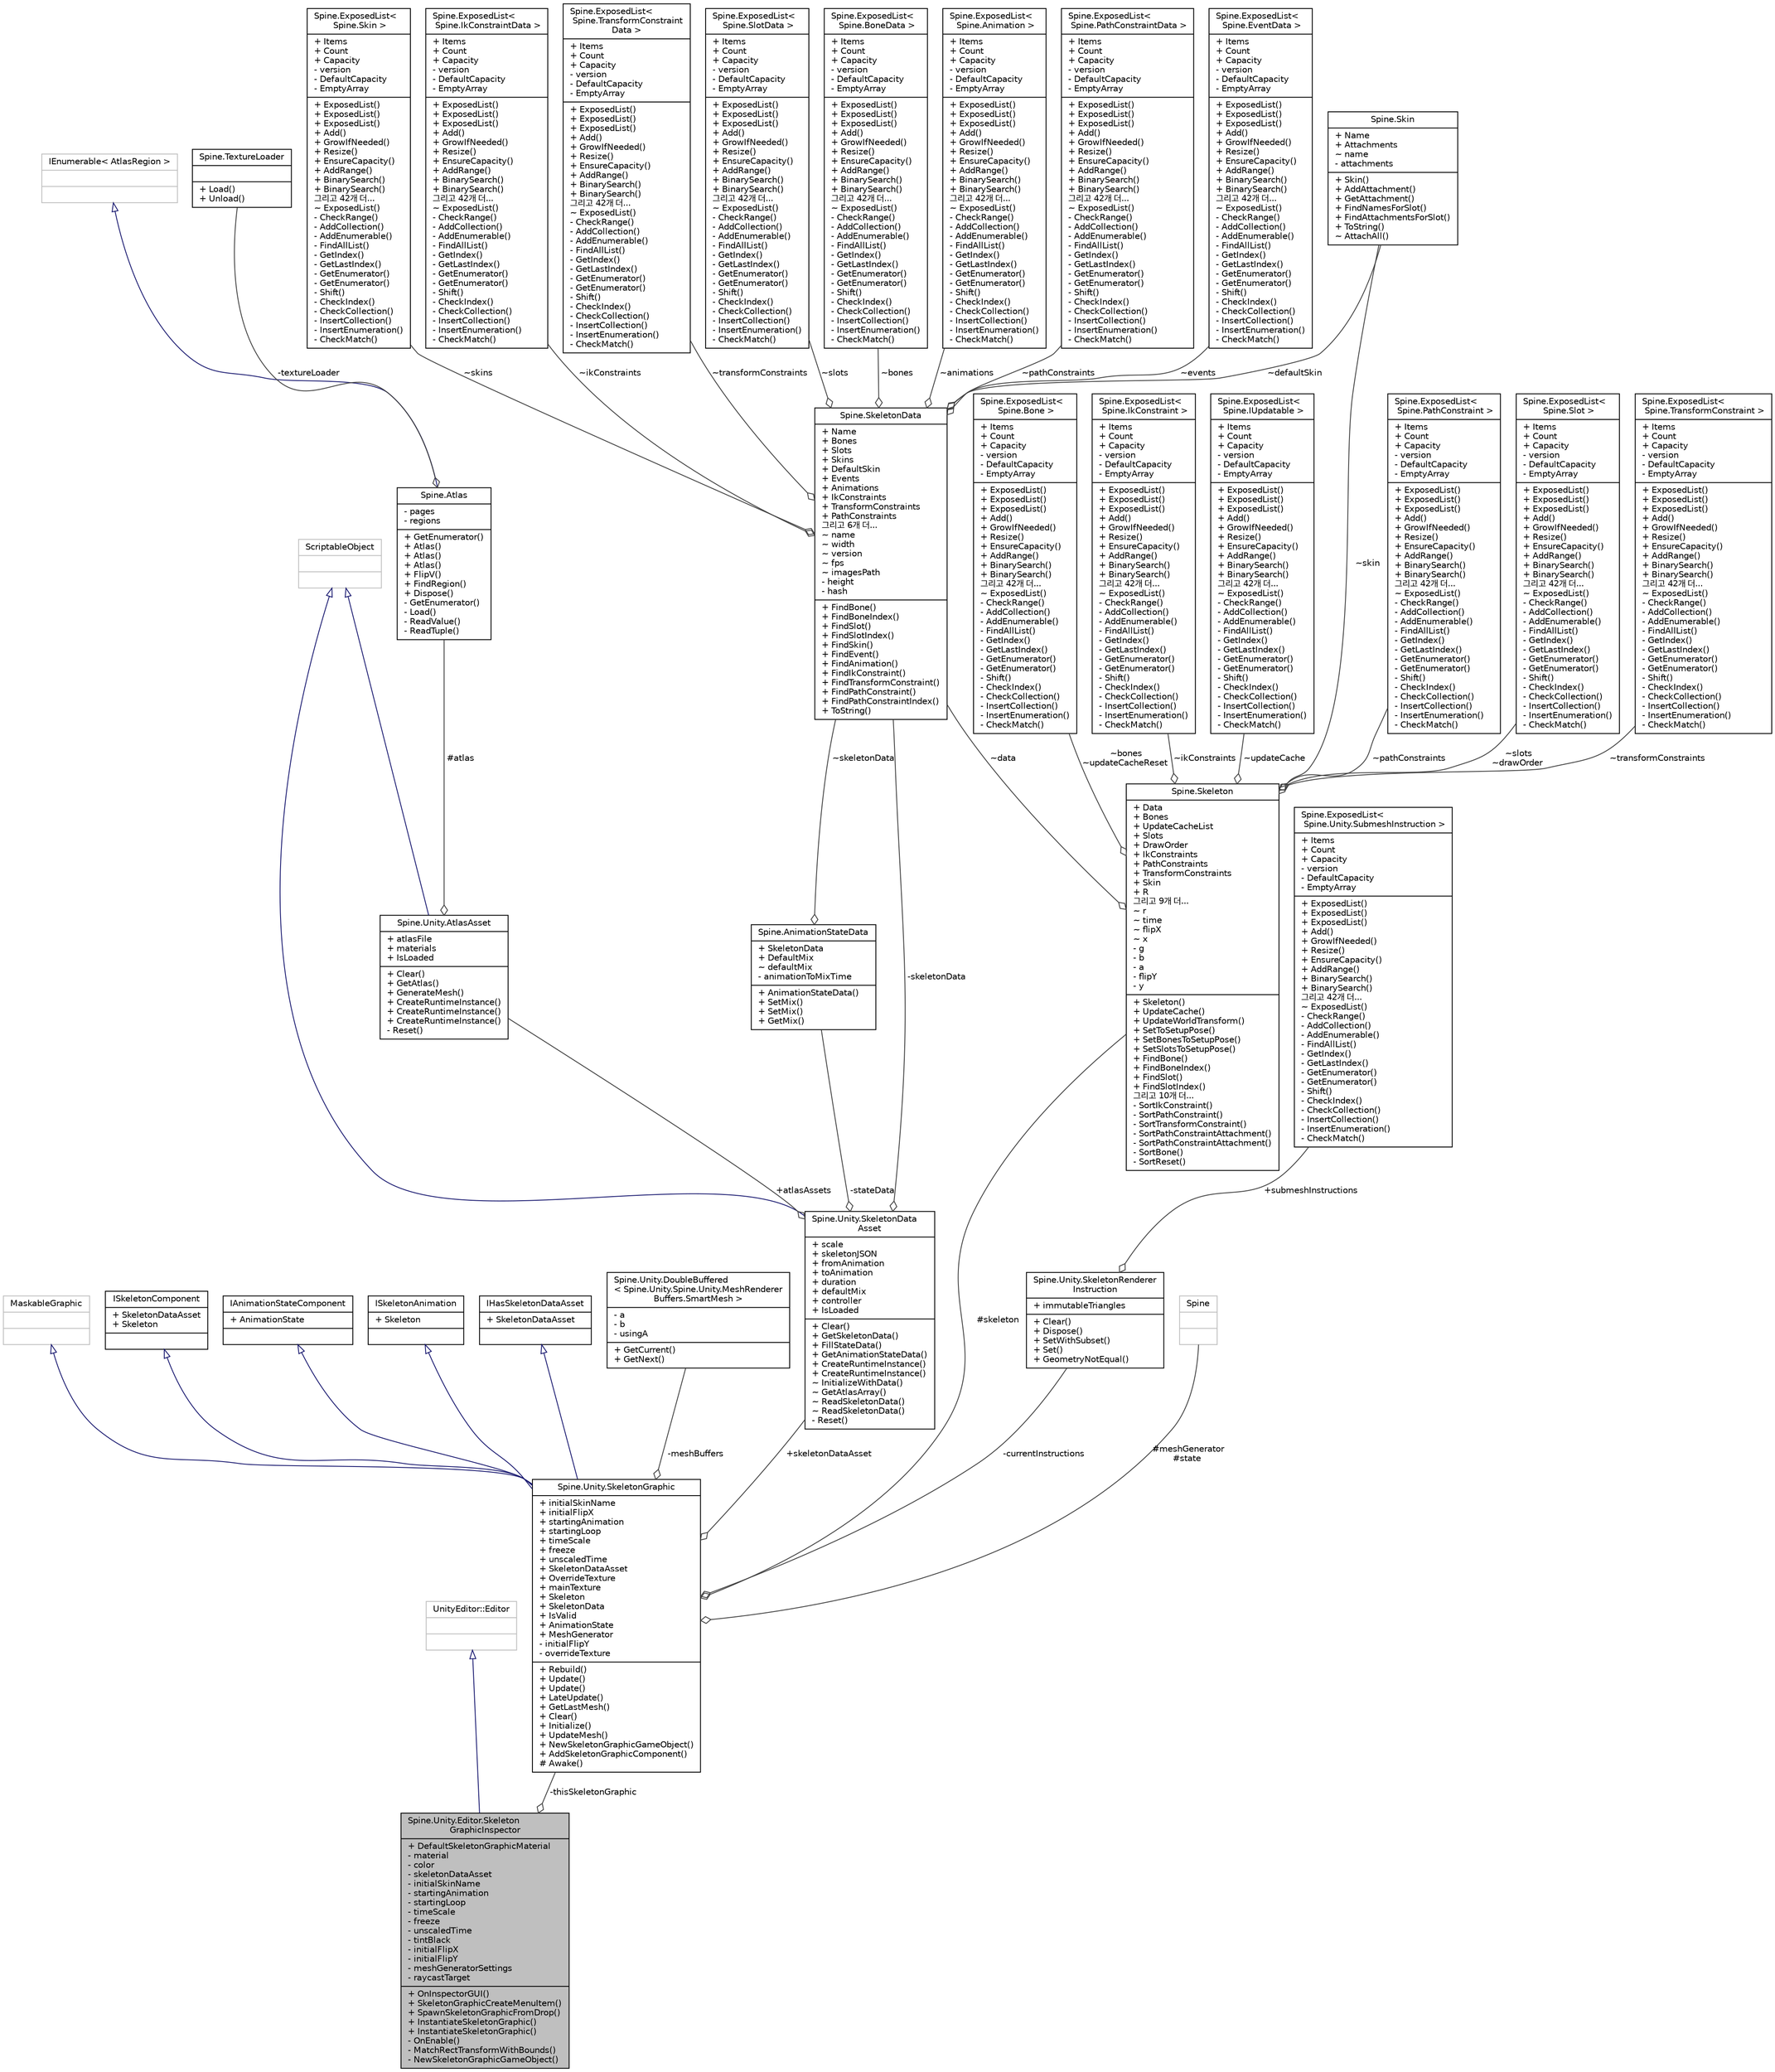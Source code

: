 digraph "Spine.Unity.Editor.SkeletonGraphicInspector"
{
 // LATEX_PDF_SIZE
  edge [fontname="Helvetica",fontsize="10",labelfontname="Helvetica",labelfontsize="10"];
  node [fontname="Helvetica",fontsize="10",shape=record];
  Node1 [label="{Spine.Unity.Editor.Skeleton\lGraphicInspector\n|+ DefaultSkeletonGraphicMaterial\l- material\l- color\l- skeletonDataAsset\l- initialSkinName\l- startingAnimation\l- startingLoop\l- timeScale\l- freeze\l- unscaledTime\l- tintBlack\l- initialFlipX\l- initialFlipY\l- meshGeneratorSettings\l- raycastTarget\l|+ OnInspectorGUI()\l+ SkeletonGraphicCreateMenuItem()\l+ SpawnSkeletonGraphicFromDrop()\l+ InstantiateSkeletonGraphic()\l+ InstantiateSkeletonGraphic()\l- OnEnable()\l- MatchRectTransformWithBounds()\l- NewSkeletonGraphicGameObject()\l}",height=0.2,width=0.4,color="black", fillcolor="grey75", style="filled", fontcolor="black",tooltip=" "];
  Node2 -> Node1 [dir="back",color="midnightblue",fontsize="10",style="solid",arrowtail="onormal",fontname="Helvetica"];
  Node2 [label="{UnityEditor::Editor\n||}",height=0.2,width=0.4,color="grey75", fillcolor="white", style="filled",tooltip=" "];
  Node3 -> Node1 [color="grey25",fontsize="10",style="solid",label=" -thisSkeletonGraphic" ,arrowhead="odiamond",fontname="Helvetica"];
  Node3 [label="{Spine.Unity.SkeletonGraphic\n|+ initialSkinName\l+ initialFlipX\l+ startingAnimation\l+ startingLoop\l+ timeScale\l+ freeze\l+ unscaledTime\l+ SkeletonDataAsset\l+ OverrideTexture\l+ mainTexture\l+ Skeleton\l+ SkeletonData\l+ IsValid\l+ AnimationState\l+ MeshGenerator\l- initialFlipY\l- overrideTexture\l|+ Rebuild()\l+ Update()\l+ Update()\l+ LateUpdate()\l+ GetLastMesh()\l+ Clear()\l+ Initialize()\l+ UpdateMesh()\l+ NewSkeletonGraphicGameObject()\l+ AddSkeletonGraphicComponent()\l# Awake()\l}",height=0.2,width=0.4,color="black", fillcolor="white", style="filled",URL="$class_spine_1_1_unity_1_1_skeleton_graphic.html",tooltip=" "];
  Node4 -> Node3 [dir="back",color="midnightblue",fontsize="10",style="solid",arrowtail="onormal",fontname="Helvetica"];
  Node4 [label="{MaskableGraphic\n||}",height=0.2,width=0.4,color="grey75", fillcolor="white", style="filled",tooltip=" "];
  Node5 -> Node3 [dir="back",color="midnightblue",fontsize="10",style="solid",arrowtail="onormal",fontname="Helvetica"];
  Node5 [label="{ISkeletonComponent\n|+ SkeletonDataAsset\l+ Skeleton\l|}",height=0.2,width=0.4,color="black", fillcolor="white", style="filled",URL="$interface_spine_1_1_unity_1_1_i_skeleton_component.html",tooltip="A Spine-Unity Component that manages a Spine.Skeleton instance, instantiated from a SkeletonDataAsset..."];
  Node6 -> Node3 [dir="back",color="midnightblue",fontsize="10",style="solid",arrowtail="onormal",fontname="Helvetica"];
  Node6 [label="{IAnimationStateComponent\n|+ AnimationState\l|}",height=0.2,width=0.4,color="black", fillcolor="white", style="filled",URL="$interface_spine_1_1_unity_1_1_i_animation_state_component.html",tooltip="A Spine-Unity Component that uses a Spine.AnimationState to animate its skeleton."];
  Node7 -> Node3 [dir="back",color="midnightblue",fontsize="10",style="solid",arrowtail="onormal",fontname="Helvetica"];
  Node7 [label="{ISkeletonAnimation\n|+ Skeleton\l|}",height=0.2,width=0.4,color="black", fillcolor="white", style="filled",URL="$interface_spine_1_1_unity_1_1_i_skeleton_animation.html",tooltip="A Spine-Unity Component that animates a Skeleton but not necessarily with a Spine...."];
  Node8 -> Node3 [dir="back",color="midnightblue",fontsize="10",style="solid",arrowtail="onormal",fontname="Helvetica"];
  Node8 [label="{IHasSkeletonDataAsset\n|+ SkeletonDataAsset\l|}",height=0.2,width=0.4,color="black", fillcolor="white", style="filled",URL="$interface_spine_1_1_unity_1_1_i_has_skeleton_data_asset.html",tooltip="Holds a reference to a SkeletonDataAsset."];
  Node9 -> Node3 [color="grey25",fontsize="10",style="solid",label=" -meshBuffers" ,arrowhead="odiamond",fontname="Helvetica"];
  Node9 [label="{Spine.Unity.DoubleBuffered\l\< Spine.Unity.Spine.Unity.MeshRenderer\lBuffers.SmartMesh \>\n|- a\l- b\l- usingA\l|+ GetCurrent()\l+ GetNext()\l}",height=0.2,width=0.4,color="black", fillcolor="white", style="filled",URL="$class_spine_1_1_unity_1_1_double_buffered.html",tooltip=" "];
  Node10 -> Node3 [color="grey25",fontsize="10",style="solid",label=" +skeletonDataAsset" ,arrowhead="odiamond",fontname="Helvetica"];
  Node10 [label="{Spine.Unity.SkeletonData\lAsset\n|+ scale\l+ skeletonJSON\l+ fromAnimation\l+ toAnimation\l+ duration\l+ defaultMix\l+ controller\l+ IsLoaded\l|+ Clear()\l+ GetSkeletonData()\l+ FillStateData()\l+ GetAnimationStateData()\l+ CreateRuntimeInstance()\l+ CreateRuntimeInstance()\l~ InitializeWithData()\l~ GetAtlasArray()\l~ ReadSkeletonData()\l~ ReadSkeletonData()\l- Reset()\l}",height=0.2,width=0.4,color="black", fillcolor="white", style="filled",URL="$class_spine_1_1_unity_1_1_skeleton_data_asset.html",tooltip=" "];
  Node11 -> Node10 [dir="back",color="midnightblue",fontsize="10",style="solid",arrowtail="onormal",fontname="Helvetica"];
  Node11 [label="{ScriptableObject\n||}",height=0.2,width=0.4,color="grey75", fillcolor="white", style="filled",tooltip=" "];
  Node12 -> Node10 [color="grey25",fontsize="10",style="solid",label=" -stateData" ,arrowhead="odiamond",fontname="Helvetica"];
  Node12 [label="{Spine.AnimationStateData\n|+ SkeletonData\l+ DefaultMix\l~ defaultMix\l- animationToMixTime\l|+ AnimationStateData()\l+ SetMix()\l+ SetMix()\l+ GetMix()\l}",height=0.2,width=0.4,color="black", fillcolor="white", style="filled",URL="$class_spine_1_1_animation_state_data.html",tooltip="Stores mix (crossfade) durations to be applied when AnimationState animations are changed."];
  Node13 -> Node12 [color="grey25",fontsize="10",style="solid",label=" ~skeletonData" ,arrowhead="odiamond",fontname="Helvetica"];
  Node13 [label="{Spine.SkeletonData\n|+ Name\l+ Bones\l+ Slots\l+ Skins\l+ DefaultSkin\l+ Events\l+ Animations\l+ IkConstraints\l+ TransformConstraints\l+ PathConstraints\l그리고 6개 더...\l~ name\l~ width\l~ version\l~ fps\l~ imagesPath\l- height\l- hash\l|+ FindBone()\l+ FindBoneIndex()\l+ FindSlot()\l+ FindSlotIndex()\l+ FindSkin()\l+ FindEvent()\l+ FindAnimation()\l+ FindIkConstraint()\l+ FindTransformConstraint()\l+ FindPathConstraint()\l+ FindPathConstraintIndex()\l+ ToString()\l}",height=0.2,width=0.4,color="black", fillcolor="white", style="filled",URL="$class_spine_1_1_skeleton_data.html",tooltip="Stores the setup pose and all of the stateless data for a skeleton."];
  Node14 -> Node13 [color="grey25",fontsize="10",style="solid",label=" ~animations" ,arrowhead="odiamond",fontname="Helvetica"];
  Node14 [label="{Spine.ExposedList\<\l Spine.Animation \>\n|+ Items\l+ Count\l+ Capacity\l- version\l- DefaultCapacity\l- EmptyArray\l|+ ExposedList()\l+ ExposedList()\l+ ExposedList()\l+ Add()\l+ GrowIfNeeded()\l+ Resize()\l+ EnsureCapacity()\l+ AddRange()\l+ BinarySearch()\l+ BinarySearch()\l그리고 42개 더...\l~ ExposedList()\l- CheckRange()\l- AddCollection()\l- AddEnumerable()\l- FindAllList()\l- GetIndex()\l- GetLastIndex()\l- GetEnumerator()\l- GetEnumerator()\l- Shift()\l- CheckIndex()\l- CheckCollection()\l- InsertCollection()\l- InsertEnumeration()\l- CheckMatch()\l}",height=0.2,width=0.4,color="black", fillcolor="white", style="filled",URL="$class_spine_1_1_exposed_list.html",tooltip=" "];
  Node15 -> Node13 [color="grey25",fontsize="10",style="solid",label=" ~pathConstraints" ,arrowhead="odiamond",fontname="Helvetica"];
  Node15 [label="{Spine.ExposedList\<\l Spine.PathConstraintData \>\n|+ Items\l+ Count\l+ Capacity\l- version\l- DefaultCapacity\l- EmptyArray\l|+ ExposedList()\l+ ExposedList()\l+ ExposedList()\l+ Add()\l+ GrowIfNeeded()\l+ Resize()\l+ EnsureCapacity()\l+ AddRange()\l+ BinarySearch()\l+ BinarySearch()\l그리고 42개 더...\l~ ExposedList()\l- CheckRange()\l- AddCollection()\l- AddEnumerable()\l- FindAllList()\l- GetIndex()\l- GetLastIndex()\l- GetEnumerator()\l- GetEnumerator()\l- Shift()\l- CheckIndex()\l- CheckCollection()\l- InsertCollection()\l- InsertEnumeration()\l- CheckMatch()\l}",height=0.2,width=0.4,color="black", fillcolor="white", style="filled",URL="$class_spine_1_1_exposed_list.html",tooltip=" "];
  Node16 -> Node13 [color="grey25",fontsize="10",style="solid",label=" ~events" ,arrowhead="odiamond",fontname="Helvetica"];
  Node16 [label="{Spine.ExposedList\<\l Spine.EventData \>\n|+ Items\l+ Count\l+ Capacity\l- version\l- DefaultCapacity\l- EmptyArray\l|+ ExposedList()\l+ ExposedList()\l+ ExposedList()\l+ Add()\l+ GrowIfNeeded()\l+ Resize()\l+ EnsureCapacity()\l+ AddRange()\l+ BinarySearch()\l+ BinarySearch()\l그리고 42개 더...\l~ ExposedList()\l- CheckRange()\l- AddCollection()\l- AddEnumerable()\l- FindAllList()\l- GetIndex()\l- GetLastIndex()\l- GetEnumerator()\l- GetEnumerator()\l- Shift()\l- CheckIndex()\l- CheckCollection()\l- InsertCollection()\l- InsertEnumeration()\l- CheckMatch()\l}",height=0.2,width=0.4,color="black", fillcolor="white", style="filled",URL="$class_spine_1_1_exposed_list.html",tooltip=" "];
  Node17 -> Node13 [color="grey25",fontsize="10",style="solid",label=" ~skins" ,arrowhead="odiamond",fontname="Helvetica"];
  Node17 [label="{Spine.ExposedList\<\l Spine.Skin \>\n|+ Items\l+ Count\l+ Capacity\l- version\l- DefaultCapacity\l- EmptyArray\l|+ ExposedList()\l+ ExposedList()\l+ ExposedList()\l+ Add()\l+ GrowIfNeeded()\l+ Resize()\l+ EnsureCapacity()\l+ AddRange()\l+ BinarySearch()\l+ BinarySearch()\l그리고 42개 더...\l~ ExposedList()\l- CheckRange()\l- AddCollection()\l- AddEnumerable()\l- FindAllList()\l- GetIndex()\l- GetLastIndex()\l- GetEnumerator()\l- GetEnumerator()\l- Shift()\l- CheckIndex()\l- CheckCollection()\l- InsertCollection()\l- InsertEnumeration()\l- CheckMatch()\l}",height=0.2,width=0.4,color="black", fillcolor="white", style="filled",URL="$class_spine_1_1_exposed_list.html",tooltip=" "];
  Node18 -> Node13 [color="grey25",fontsize="10",style="solid",label=" ~defaultSkin" ,arrowhead="odiamond",fontname="Helvetica"];
  Node18 [label="{Spine.Skin\n|+ Name\l+ Attachments\l~ name\l- attachments\l|+ Skin()\l+ AddAttachment()\l+ GetAttachment()\l+ FindNamesForSlot()\l+ FindAttachmentsForSlot()\l+ ToString()\l~ AttachAll()\l}",height=0.2,width=0.4,color="black", fillcolor="white", style="filled",URL="$class_spine_1_1_skin.html",tooltip="Stores attachments by slot index and attachment name."];
  Node19 -> Node13 [color="grey25",fontsize="10",style="solid",label=" ~ikConstraints" ,arrowhead="odiamond",fontname="Helvetica"];
  Node19 [label="{Spine.ExposedList\<\l Spine.IkConstraintData \>\n|+ Items\l+ Count\l+ Capacity\l- version\l- DefaultCapacity\l- EmptyArray\l|+ ExposedList()\l+ ExposedList()\l+ ExposedList()\l+ Add()\l+ GrowIfNeeded()\l+ Resize()\l+ EnsureCapacity()\l+ AddRange()\l+ BinarySearch()\l+ BinarySearch()\l그리고 42개 더...\l~ ExposedList()\l- CheckRange()\l- AddCollection()\l- AddEnumerable()\l- FindAllList()\l- GetIndex()\l- GetLastIndex()\l- GetEnumerator()\l- GetEnumerator()\l- Shift()\l- CheckIndex()\l- CheckCollection()\l- InsertCollection()\l- InsertEnumeration()\l- CheckMatch()\l}",height=0.2,width=0.4,color="black", fillcolor="white", style="filled",URL="$class_spine_1_1_exposed_list.html",tooltip=" "];
  Node20 -> Node13 [color="grey25",fontsize="10",style="solid",label=" ~transformConstraints" ,arrowhead="odiamond",fontname="Helvetica"];
  Node20 [label="{Spine.ExposedList\<\l Spine.TransformConstraint\lData \>\n|+ Items\l+ Count\l+ Capacity\l- version\l- DefaultCapacity\l- EmptyArray\l|+ ExposedList()\l+ ExposedList()\l+ ExposedList()\l+ Add()\l+ GrowIfNeeded()\l+ Resize()\l+ EnsureCapacity()\l+ AddRange()\l+ BinarySearch()\l+ BinarySearch()\l그리고 42개 더...\l~ ExposedList()\l- CheckRange()\l- AddCollection()\l- AddEnumerable()\l- FindAllList()\l- GetIndex()\l- GetLastIndex()\l- GetEnumerator()\l- GetEnumerator()\l- Shift()\l- CheckIndex()\l- CheckCollection()\l- InsertCollection()\l- InsertEnumeration()\l- CheckMatch()\l}",height=0.2,width=0.4,color="black", fillcolor="white", style="filled",URL="$class_spine_1_1_exposed_list.html",tooltip=" "];
  Node21 -> Node13 [color="grey25",fontsize="10",style="solid",label=" ~slots" ,arrowhead="odiamond",fontname="Helvetica"];
  Node21 [label="{Spine.ExposedList\<\l Spine.SlotData \>\n|+ Items\l+ Count\l+ Capacity\l- version\l- DefaultCapacity\l- EmptyArray\l|+ ExposedList()\l+ ExposedList()\l+ ExposedList()\l+ Add()\l+ GrowIfNeeded()\l+ Resize()\l+ EnsureCapacity()\l+ AddRange()\l+ BinarySearch()\l+ BinarySearch()\l그리고 42개 더...\l~ ExposedList()\l- CheckRange()\l- AddCollection()\l- AddEnumerable()\l- FindAllList()\l- GetIndex()\l- GetLastIndex()\l- GetEnumerator()\l- GetEnumerator()\l- Shift()\l- CheckIndex()\l- CheckCollection()\l- InsertCollection()\l- InsertEnumeration()\l- CheckMatch()\l}",height=0.2,width=0.4,color="black", fillcolor="white", style="filled",URL="$class_spine_1_1_exposed_list.html",tooltip=" "];
  Node22 -> Node13 [color="grey25",fontsize="10",style="solid",label=" ~bones" ,arrowhead="odiamond",fontname="Helvetica"];
  Node22 [label="{Spine.ExposedList\<\l Spine.BoneData \>\n|+ Items\l+ Count\l+ Capacity\l- version\l- DefaultCapacity\l- EmptyArray\l|+ ExposedList()\l+ ExposedList()\l+ ExposedList()\l+ Add()\l+ GrowIfNeeded()\l+ Resize()\l+ EnsureCapacity()\l+ AddRange()\l+ BinarySearch()\l+ BinarySearch()\l그리고 42개 더...\l~ ExposedList()\l- CheckRange()\l- AddCollection()\l- AddEnumerable()\l- FindAllList()\l- GetIndex()\l- GetLastIndex()\l- GetEnumerator()\l- GetEnumerator()\l- Shift()\l- CheckIndex()\l- CheckCollection()\l- InsertCollection()\l- InsertEnumeration()\l- CheckMatch()\l}",height=0.2,width=0.4,color="black", fillcolor="white", style="filled",URL="$class_spine_1_1_exposed_list.html",tooltip=" "];
  Node13 -> Node10 [color="grey25",fontsize="10",style="solid",label=" -skeletonData" ,arrowhead="odiamond",fontname="Helvetica"];
  Node23 -> Node10 [color="grey25",fontsize="10",style="solid",label=" +atlasAssets" ,arrowhead="odiamond",fontname="Helvetica"];
  Node23 [label="{Spine.Unity.AtlasAsset\n|+ atlasFile\l+ materials\l+ IsLoaded\l|+ Clear()\l+ GetAtlas()\l+ GenerateMesh()\l+ CreateRuntimeInstance()\l+ CreateRuntimeInstance()\l+ CreateRuntimeInstance()\l- Reset()\l}",height=0.2,width=0.4,color="black", fillcolor="white", style="filled",URL="$class_spine_1_1_unity_1_1_atlas_asset.html",tooltip="Loads and stores a Spine atlas and list of materials."];
  Node11 -> Node23 [dir="back",color="midnightblue",fontsize="10",style="solid",arrowtail="onormal",fontname="Helvetica"];
  Node24 -> Node23 [color="grey25",fontsize="10",style="solid",label=" #atlas" ,arrowhead="odiamond",fontname="Helvetica"];
  Node24 [label="{Spine.Atlas\n|- pages\l- regions\l|+ GetEnumerator()\l+ Atlas()\l+ Atlas()\l+ Atlas()\l+ FlipV()\l+ FindRegion()\l+ Dispose()\l- GetEnumerator()\l- Load()\l- ReadValue()\l- ReadTuple()\l}",height=0.2,width=0.4,color="black", fillcolor="white", style="filled",URL="$class_spine_1_1_atlas.html",tooltip=" "];
  Node25 -> Node24 [dir="back",color="midnightblue",fontsize="10",style="solid",arrowtail="onormal",fontname="Helvetica"];
  Node25 [label="{IEnumerable\< AtlasRegion \>\n||}",height=0.2,width=0.4,color="grey75", fillcolor="white", style="filled",tooltip=" "];
  Node26 -> Node24 [color="grey25",fontsize="10",style="solid",label=" -textureLoader" ,arrowhead="odiamond",fontname="Helvetica"];
  Node26 [label="{Spine.TextureLoader\n||+ Load()\l+ Unload()\l}",height=0.2,width=0.4,color="black", fillcolor="white", style="filled",URL="$interface_spine_1_1_texture_loader.html",tooltip=" "];
  Node27 -> Node3 [color="grey25",fontsize="10",style="solid",label=" #skeleton" ,arrowhead="odiamond",fontname="Helvetica"];
  Node27 [label="{Spine.Skeleton\n|+ Data\l+ Bones\l+ UpdateCacheList\l+ Slots\l+ DrawOrder\l+ IkConstraints\l+ PathConstraints\l+ TransformConstraints\l+ Skin\l+ R\l그리고 9개 더...\l~ r\l~ time\l~ flipX\l~ x\l- g\l- b\l- a\l- flipY\l- y\l|+ Skeleton()\l+ UpdateCache()\l+ UpdateWorldTransform()\l+ SetToSetupPose()\l+ SetBonesToSetupPose()\l+ SetSlotsToSetupPose()\l+ FindBone()\l+ FindBoneIndex()\l+ FindSlot()\l+ FindSlotIndex()\l그리고 10개 더...\l- SortIkConstraint()\l- SortPathConstraint()\l- SortTransformConstraint()\l- SortPathConstraintAttachment()\l- SortPathConstraintAttachment()\l- SortBone()\l- SortReset()\l}",height=0.2,width=0.4,color="black", fillcolor="white", style="filled",URL="$class_spine_1_1_skeleton.html",tooltip=" "];
  Node13 -> Node27 [color="grey25",fontsize="10",style="solid",label=" ~data" ,arrowhead="odiamond",fontname="Helvetica"];
  Node28 -> Node27 [color="grey25",fontsize="10",style="solid",label=" ~bones\n~updateCacheReset" ,arrowhead="odiamond",fontname="Helvetica"];
  Node28 [label="{Spine.ExposedList\<\l Spine.Bone \>\n|+ Items\l+ Count\l+ Capacity\l- version\l- DefaultCapacity\l- EmptyArray\l|+ ExposedList()\l+ ExposedList()\l+ ExposedList()\l+ Add()\l+ GrowIfNeeded()\l+ Resize()\l+ EnsureCapacity()\l+ AddRange()\l+ BinarySearch()\l+ BinarySearch()\l그리고 42개 더...\l~ ExposedList()\l- CheckRange()\l- AddCollection()\l- AddEnumerable()\l- FindAllList()\l- GetIndex()\l- GetLastIndex()\l- GetEnumerator()\l- GetEnumerator()\l- Shift()\l- CheckIndex()\l- CheckCollection()\l- InsertCollection()\l- InsertEnumeration()\l- CheckMatch()\l}",height=0.2,width=0.4,color="black", fillcolor="white", style="filled",URL="$class_spine_1_1_exposed_list.html",tooltip=" "];
  Node29 -> Node27 [color="grey25",fontsize="10",style="solid",label=" ~ikConstraints" ,arrowhead="odiamond",fontname="Helvetica"];
  Node29 [label="{Spine.ExposedList\<\l Spine.IkConstraint \>\n|+ Items\l+ Count\l+ Capacity\l- version\l- DefaultCapacity\l- EmptyArray\l|+ ExposedList()\l+ ExposedList()\l+ ExposedList()\l+ Add()\l+ GrowIfNeeded()\l+ Resize()\l+ EnsureCapacity()\l+ AddRange()\l+ BinarySearch()\l+ BinarySearch()\l그리고 42개 더...\l~ ExposedList()\l- CheckRange()\l- AddCollection()\l- AddEnumerable()\l- FindAllList()\l- GetIndex()\l- GetLastIndex()\l- GetEnumerator()\l- GetEnumerator()\l- Shift()\l- CheckIndex()\l- CheckCollection()\l- InsertCollection()\l- InsertEnumeration()\l- CheckMatch()\l}",height=0.2,width=0.4,color="black", fillcolor="white", style="filled",URL="$class_spine_1_1_exposed_list.html",tooltip=" "];
  Node30 -> Node27 [color="grey25",fontsize="10",style="solid",label=" ~updateCache" ,arrowhead="odiamond",fontname="Helvetica"];
  Node30 [label="{Spine.ExposedList\<\l Spine.IUpdatable \>\n|+ Items\l+ Count\l+ Capacity\l- version\l- DefaultCapacity\l- EmptyArray\l|+ ExposedList()\l+ ExposedList()\l+ ExposedList()\l+ Add()\l+ GrowIfNeeded()\l+ Resize()\l+ EnsureCapacity()\l+ AddRange()\l+ BinarySearch()\l+ BinarySearch()\l그리고 42개 더...\l~ ExposedList()\l- CheckRange()\l- AddCollection()\l- AddEnumerable()\l- FindAllList()\l- GetIndex()\l- GetLastIndex()\l- GetEnumerator()\l- GetEnumerator()\l- Shift()\l- CheckIndex()\l- CheckCollection()\l- InsertCollection()\l- InsertEnumeration()\l- CheckMatch()\l}",height=0.2,width=0.4,color="black", fillcolor="white", style="filled",URL="$class_spine_1_1_exposed_list.html",tooltip=" "];
  Node18 -> Node27 [color="grey25",fontsize="10",style="solid",label=" ~skin" ,arrowhead="odiamond",fontname="Helvetica"];
  Node31 -> Node27 [color="grey25",fontsize="10",style="solid",label=" ~pathConstraints" ,arrowhead="odiamond",fontname="Helvetica"];
  Node31 [label="{Spine.ExposedList\<\l Spine.PathConstraint \>\n|+ Items\l+ Count\l+ Capacity\l- version\l- DefaultCapacity\l- EmptyArray\l|+ ExposedList()\l+ ExposedList()\l+ ExposedList()\l+ Add()\l+ GrowIfNeeded()\l+ Resize()\l+ EnsureCapacity()\l+ AddRange()\l+ BinarySearch()\l+ BinarySearch()\l그리고 42개 더...\l~ ExposedList()\l- CheckRange()\l- AddCollection()\l- AddEnumerable()\l- FindAllList()\l- GetIndex()\l- GetLastIndex()\l- GetEnumerator()\l- GetEnumerator()\l- Shift()\l- CheckIndex()\l- CheckCollection()\l- InsertCollection()\l- InsertEnumeration()\l- CheckMatch()\l}",height=0.2,width=0.4,color="black", fillcolor="white", style="filled",URL="$class_spine_1_1_exposed_list.html",tooltip=" "];
  Node32 -> Node27 [color="grey25",fontsize="10",style="solid",label=" ~slots\n~drawOrder" ,arrowhead="odiamond",fontname="Helvetica"];
  Node32 [label="{Spine.ExposedList\<\l Spine.Slot \>\n|+ Items\l+ Count\l+ Capacity\l- version\l- DefaultCapacity\l- EmptyArray\l|+ ExposedList()\l+ ExposedList()\l+ ExposedList()\l+ Add()\l+ GrowIfNeeded()\l+ Resize()\l+ EnsureCapacity()\l+ AddRange()\l+ BinarySearch()\l+ BinarySearch()\l그리고 42개 더...\l~ ExposedList()\l- CheckRange()\l- AddCollection()\l- AddEnumerable()\l- FindAllList()\l- GetIndex()\l- GetLastIndex()\l- GetEnumerator()\l- GetEnumerator()\l- Shift()\l- CheckIndex()\l- CheckCollection()\l- InsertCollection()\l- InsertEnumeration()\l- CheckMatch()\l}",height=0.2,width=0.4,color="black", fillcolor="white", style="filled",URL="$class_spine_1_1_exposed_list.html",tooltip=" "];
  Node33 -> Node27 [color="grey25",fontsize="10",style="solid",label=" ~transformConstraints" ,arrowhead="odiamond",fontname="Helvetica"];
  Node33 [label="{Spine.ExposedList\<\l Spine.TransformConstraint \>\n|+ Items\l+ Count\l+ Capacity\l- version\l- DefaultCapacity\l- EmptyArray\l|+ ExposedList()\l+ ExposedList()\l+ ExposedList()\l+ Add()\l+ GrowIfNeeded()\l+ Resize()\l+ EnsureCapacity()\l+ AddRange()\l+ BinarySearch()\l+ BinarySearch()\l그리고 42개 더...\l~ ExposedList()\l- CheckRange()\l- AddCollection()\l- AddEnumerable()\l- FindAllList()\l- GetIndex()\l- GetLastIndex()\l- GetEnumerator()\l- GetEnumerator()\l- Shift()\l- CheckIndex()\l- CheckCollection()\l- InsertCollection()\l- InsertEnumeration()\l- CheckMatch()\l}",height=0.2,width=0.4,color="black", fillcolor="white", style="filled",URL="$class_spine_1_1_exposed_list.html",tooltip=" "];
  Node34 -> Node3 [color="grey25",fontsize="10",style="solid",label=" -currentInstructions" ,arrowhead="odiamond",fontname="Helvetica"];
  Node34 [label="{Spine.Unity.SkeletonRenderer\lInstruction\n|+ immutableTriangles\l|+ Clear()\l+ Dispose()\l+ SetWithSubset()\l+ Set()\l+ GeometryNotEqual()\l}",height=0.2,width=0.4,color="black", fillcolor="white", style="filled",URL="$class_spine_1_1_unity_1_1_skeleton_renderer_instruction.html",tooltip=" "];
  Node35 -> Node34 [color="grey25",fontsize="10",style="solid",label=" +submeshInstructions" ,arrowhead="odiamond",fontname="Helvetica"];
  Node35 [label="{Spine.ExposedList\<\l Spine.Unity.SubmeshInstruction \>\n|+ Items\l+ Count\l+ Capacity\l- version\l- DefaultCapacity\l- EmptyArray\l|+ ExposedList()\l+ ExposedList()\l+ ExposedList()\l+ Add()\l+ GrowIfNeeded()\l+ Resize()\l+ EnsureCapacity()\l+ AddRange()\l+ BinarySearch()\l+ BinarySearch()\l그리고 42개 더...\l~ ExposedList()\l- CheckRange()\l- AddCollection()\l- AddEnumerable()\l- FindAllList()\l- GetIndex()\l- GetLastIndex()\l- GetEnumerator()\l- GetEnumerator()\l- Shift()\l- CheckIndex()\l- CheckCollection()\l- InsertCollection()\l- InsertEnumeration()\l- CheckMatch()\l}",height=0.2,width=0.4,color="black", fillcolor="white", style="filled",URL="$class_spine_1_1_exposed_list.html",tooltip=" "];
  Node36 -> Node3 [color="grey25",fontsize="10",style="solid",label=" #meshGenerator\n#state" ,arrowhead="odiamond",fontname="Helvetica"];
  Node36 [label="{Spine\n||}",height=0.2,width=0.4,color="grey75", fillcolor="white", style="filled",tooltip=" "];
}
